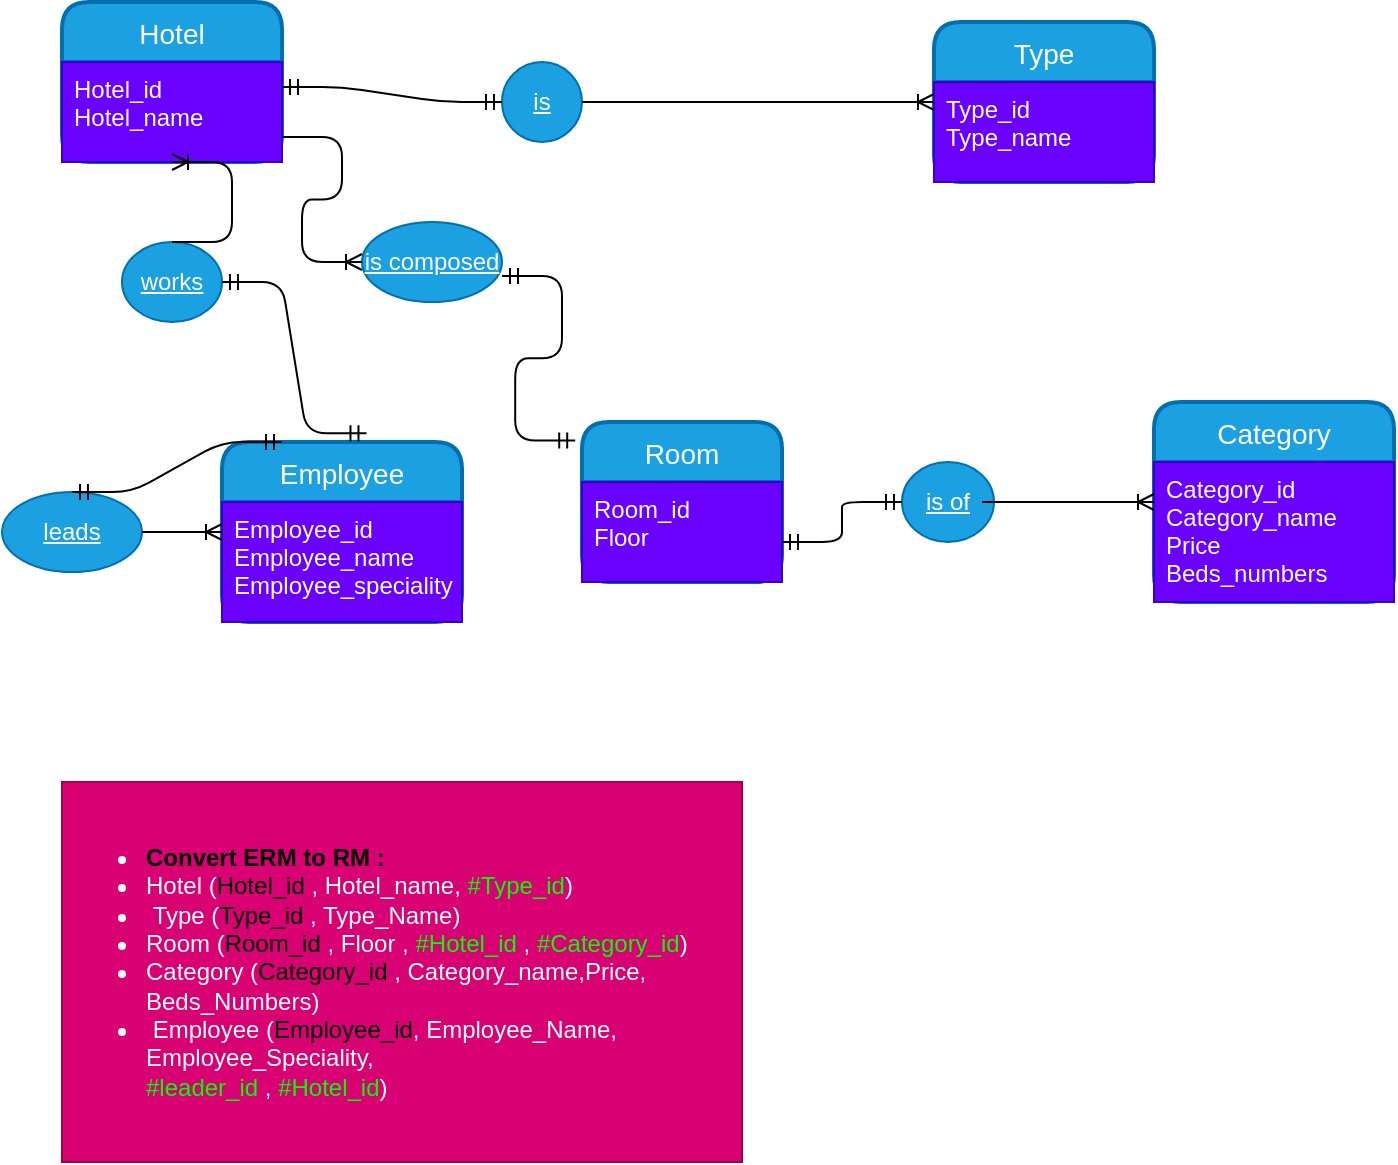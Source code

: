 <mxfile>
    <diagram id="u54jQunPZAaqVHYOJHoC" name="Page-1">
        <mxGraphModel dx="699" dy="310" grid="1" gridSize="10" guides="1" tooltips="1" connect="1" arrows="1" fold="1" page="1" pageScale="1" pageWidth="827" pageHeight="1169" math="0" shadow="0">
            <root>
                <mxCell id="0"/>
                <mxCell id="1" parent="0"/>
                <mxCell id="2" value="Hotel" style="swimlane;childLayout=stackLayout;horizontal=1;startSize=30;horizontalStack=0;rounded=1;fontSize=14;fontStyle=0;strokeWidth=2;resizeParent=0;resizeLast=1;shadow=0;dashed=0;align=center;fillColor=#1ba1e2;fontColor=#ffffff;strokeColor=#006EAF;resizeWidth=1;resizeHeight=1;" vertex="1" parent="1">
                    <mxGeometry x="50" y="30" width="110" height="80" as="geometry"/>
                </mxCell>
                <mxCell id="3" value="Hotel_id&#10;Hotel_name&#10;" style="align=left;strokeColor=#3700CC;fillColor=#6a00ff;spacingLeft=4;fontSize=12;verticalAlign=top;resizable=0;rotatable=0;part=1;fontColor=#ffffff;" vertex="1" parent="2">
                    <mxGeometry y="30" width="110" height="50" as="geometry"/>
                </mxCell>
                <mxCell id="4" value="Employee" style="swimlane;childLayout=stackLayout;horizontal=1;startSize=30;horizontalStack=0;rounded=1;fontSize=14;fontStyle=0;strokeWidth=2;resizeParent=0;resizeLast=1;shadow=0;dashed=0;align=center;fillColor=#1ba1e2;fontColor=#ffffff;strokeColor=#006EAF;resizeWidth=1;resizeHeight=1;" vertex="1" parent="1">
                    <mxGeometry x="130" y="250" width="120" height="90" as="geometry"/>
                </mxCell>
                <mxCell id="5" value="Employee_id&#10;Employee_name&#10;Employee_speciality" style="align=left;strokeColor=#3700CC;fillColor=#6a00ff;spacingLeft=4;fontSize=12;verticalAlign=top;resizable=0;rotatable=0;part=1;fontColor=#ffffff;" vertex="1" parent="4">
                    <mxGeometry y="30" width="120" height="60" as="geometry"/>
                </mxCell>
                <mxCell id="6" value="Type" style="swimlane;childLayout=stackLayout;horizontal=1;startSize=30;horizontalStack=0;rounded=1;fontSize=14;fontStyle=0;strokeWidth=2;resizeParent=0;resizeLast=1;shadow=0;dashed=0;align=center;fillColor=#1ba1e2;fontColor=#ffffff;strokeColor=#006EAF;resizeWidth=1;resizeHeight=1;" vertex="1" parent="1">
                    <mxGeometry x="486" y="40" width="110" height="80" as="geometry"/>
                </mxCell>
                <mxCell id="7" value="Type_id&#10;Type_name" style="align=left;strokeColor=#3700CC;fillColor=#6a00ff;spacingLeft=4;fontSize=12;verticalAlign=top;resizable=0;rotatable=0;part=1;fontColor=#ffffff;" vertex="1" parent="6">
                    <mxGeometry y="30" width="110" height="50" as="geometry"/>
                </mxCell>
                <mxCell id="8" value="Room" style="swimlane;childLayout=stackLayout;horizontal=1;startSize=30;horizontalStack=0;rounded=1;fontSize=14;fontStyle=0;strokeWidth=2;resizeParent=0;resizeLast=1;shadow=0;dashed=0;align=center;fillColor=#1ba1e2;fontColor=#ffffff;strokeColor=#006EAF;resizeWidth=1;resizeHeight=1;" vertex="1" parent="1">
                    <mxGeometry x="310" y="240" width="100" height="80" as="geometry"/>
                </mxCell>
                <mxCell id="9" value="Room_id&#10;Floor" style="align=left;strokeColor=#3700CC;fillColor=#6a00ff;spacingLeft=4;fontSize=12;verticalAlign=top;resizable=0;rotatable=0;part=1;fontColor=#ffffff;" vertex="1" parent="8">
                    <mxGeometry y="30" width="100" height="50" as="geometry"/>
                </mxCell>
                <mxCell id="10" value="Category" style="swimlane;childLayout=stackLayout;horizontal=1;startSize=30;horizontalStack=0;rounded=1;fontSize=14;fontStyle=0;strokeWidth=2;resizeParent=0;resizeLast=1;shadow=0;dashed=0;align=center;fillColor=#1ba1e2;fontColor=#ffffff;strokeColor=#006EAF;resizeWidth=1;resizeHeight=1;" vertex="1" parent="1">
                    <mxGeometry x="596" y="230" width="120" height="100" as="geometry"/>
                </mxCell>
                <mxCell id="11" value="Category_id&#10;Category_name&#10;Price&#10;Beds_numbers&#10;&#10;" style="align=left;strokeColor=#3700CC;fillColor=#6a00ff;spacingLeft=4;fontSize=12;verticalAlign=top;resizable=0;rotatable=0;part=1;fontColor=#ffffff;" vertex="1" parent="10">
                    <mxGeometry y="30" width="120" height="70" as="geometry"/>
                </mxCell>
                <mxCell id="12" value="leads" style="ellipse;whiteSpace=wrap;html=1;align=center;fontStyle=4;fillColor=#1ba1e2;fontColor=#ffffff;strokeColor=#006EAF;" vertex="1" parent="1">
                    <mxGeometry x="20" y="275" width="70" height="40" as="geometry"/>
                </mxCell>
                <mxCell id="13" value="is composed" style="ellipse;whiteSpace=wrap;html=1;align=center;fontStyle=4;fillColor=#1ba1e2;fontColor=#ffffff;strokeColor=#006EAF;" vertex="1" parent="1">
                    <mxGeometry x="200" y="140" width="70" height="40" as="geometry"/>
                </mxCell>
                <mxCell id="14" value="works" style="ellipse;whiteSpace=wrap;html=1;align=center;fontStyle=4;fillColor=#1ba1e2;fontColor=#ffffff;strokeColor=#006EAF;" vertex="1" parent="1">
                    <mxGeometry x="80" y="150" width="50" height="40" as="geometry"/>
                </mxCell>
                <mxCell id="15" value="is of" style="ellipse;whiteSpace=wrap;html=1;align=center;fontStyle=4;fillColor=#1ba1e2;fontColor=#ffffff;strokeColor=#006EAF;" vertex="1" parent="1">
                    <mxGeometry x="470" y="260" width="46" height="40" as="geometry"/>
                </mxCell>
                <mxCell id="16" value="is" style="ellipse;whiteSpace=wrap;html=1;align=center;fontStyle=4;fillColor=#1ba1e2;fontColor=#ffffff;strokeColor=#006EAF;" vertex="1" parent="1">
                    <mxGeometry x="270" y="60" width="40" height="40" as="geometry"/>
                </mxCell>
                <mxCell id="37" value="" style="edgeStyle=entityRelationEdgeStyle;fontSize=12;html=1;endArrow=ERmandOne;startArrow=ERmandOne;exitX=1;exitY=0.25;exitDx=0;exitDy=0;entryX=0;entryY=0.5;entryDx=0;entryDy=0;" edge="1" parent="1" source="3" target="16">
                    <mxGeometry width="100" height="100" relative="1" as="geometry">
                        <mxPoint x="200" y="230" as="sourcePoint"/>
                        <mxPoint x="300" y="130" as="targetPoint"/>
                    </mxGeometry>
                </mxCell>
                <mxCell id="38" value="" style="edgeStyle=entityRelationEdgeStyle;fontSize=12;html=1;endArrow=ERoneToMany;exitX=1;exitY=0.5;exitDx=0;exitDy=0;entryX=0;entryY=0.5;entryDx=0;entryDy=0;" edge="1" parent="1" source="16" target="6">
                    <mxGeometry width="100" height="100" relative="1" as="geometry">
                        <mxPoint x="320" y="80" as="sourcePoint"/>
                        <mxPoint x="300" y="130" as="targetPoint"/>
                    </mxGeometry>
                </mxCell>
                <mxCell id="39" value="" style="edgeStyle=entityRelationEdgeStyle;fontSize=12;html=1;endArrow=ERoneToMany;exitX=1;exitY=0.5;exitDx=0;exitDy=0;entryX=0;entryY=0.25;entryDx=0;entryDy=0;" edge="1" parent="1" source="12" target="5">
                    <mxGeometry width="100" height="100" relative="1" as="geometry">
                        <mxPoint x="110" y="300" as="sourcePoint"/>
                        <mxPoint x="210" y="200" as="targetPoint"/>
                    </mxGeometry>
                </mxCell>
                <mxCell id="40" value="" style="edgeStyle=entityRelationEdgeStyle;fontSize=12;html=1;endArrow=ERmandOne;startArrow=ERmandOne;exitX=0.5;exitY=0;exitDx=0;exitDy=0;entryX=0.25;entryY=0;entryDx=0;entryDy=0;" edge="1" parent="1" source="12" target="4">
                    <mxGeometry width="100" height="100" relative="1" as="geometry">
                        <mxPoint x="110" y="300" as="sourcePoint"/>
                        <mxPoint x="210" y="200" as="targetPoint"/>
                    </mxGeometry>
                </mxCell>
                <mxCell id="41" value="" style="edgeStyle=entityRelationEdgeStyle;fontSize=12;html=1;endArrow=ERmandOne;startArrow=ERmandOne;entryX=1;entryY=0.5;entryDx=0;entryDy=0;exitX=0.602;exitY=-0.048;exitDx=0;exitDy=0;exitPerimeter=0;" edge="1" parent="1" source="4" target="14">
                    <mxGeometry width="100" height="100" relative="1" as="geometry">
                        <mxPoint x="110" y="300" as="sourcePoint"/>
                        <mxPoint x="140" y="190" as="targetPoint"/>
                    </mxGeometry>
                </mxCell>
                <mxCell id="42" value="" style="edgeStyle=entityRelationEdgeStyle;fontSize=12;html=1;endArrow=ERoneToMany;exitX=0.5;exitY=0;exitDx=0;exitDy=0;entryX=0.5;entryY=1;entryDx=0;entryDy=0;" edge="1" parent="1" source="14" target="2">
                    <mxGeometry width="100" height="100" relative="1" as="geometry">
                        <mxPoint x="110" y="300" as="sourcePoint"/>
                        <mxPoint x="210" y="200" as="targetPoint"/>
                    </mxGeometry>
                </mxCell>
                <mxCell id="43" value="" style="edgeStyle=entityRelationEdgeStyle;fontSize=12;html=1;endArrow=ERoneToMany;exitX=1;exitY=0.75;exitDx=0;exitDy=0;entryX=0;entryY=0.5;entryDx=0;entryDy=0;" edge="1" parent="1" source="3" target="13">
                    <mxGeometry width="100" height="100" relative="1" as="geometry">
                        <mxPoint x="110" y="300" as="sourcePoint"/>
                        <mxPoint x="220" y="100" as="targetPoint"/>
                    </mxGeometry>
                </mxCell>
                <mxCell id="44" value="" style="edgeStyle=entityRelationEdgeStyle;fontSize=12;html=1;endArrow=ERmandOne;startArrow=ERmandOne;entryX=-0.034;entryY=0.116;entryDx=0;entryDy=0;entryPerimeter=0;" edge="1" parent="1" target="8">
                    <mxGeometry width="100" height="100" relative="1" as="geometry">
                        <mxPoint x="270" y="167" as="sourcePoint"/>
                        <mxPoint x="210" y="200" as="targetPoint"/>
                    </mxGeometry>
                </mxCell>
                <mxCell id="45" value="" style="edgeStyle=entityRelationEdgeStyle;fontSize=12;html=1;endArrow=ERmandOne;startArrow=ERmandOne;entryX=0;entryY=0.5;entryDx=0;entryDy=0;" edge="1" parent="1" target="15">
                    <mxGeometry width="100" height="100" relative="1" as="geometry">
                        <mxPoint x="410" y="300" as="sourcePoint"/>
                        <mxPoint x="510" y="200" as="targetPoint"/>
                    </mxGeometry>
                </mxCell>
                <mxCell id="46" value="" style="edgeStyle=entityRelationEdgeStyle;fontSize=12;html=1;endArrow=ERoneToMany;entryX=0;entryY=0.5;entryDx=0;entryDy=0;" edge="1" parent="1" target="10">
                    <mxGeometry width="100" height="100" relative="1" as="geometry">
                        <mxPoint x="510" y="280" as="sourcePoint"/>
                        <mxPoint x="510" y="200" as="targetPoint"/>
                    </mxGeometry>
                </mxCell>
                <mxCell id="47" value="&lt;ul&gt;&lt;li&gt;&lt;b&gt;&lt;font color=&quot;#000000&quot;&gt;Convert ERM to RM :&lt;/font&gt;&lt;/b&gt;&lt;/li&gt;&lt;li&gt;Hotel (&lt;font color=&quot;#000000&quot;&gt;Hotel_id&lt;/font&gt; , Hotel_name, &lt;font color=&quot;#00ff00&quot;&gt;#Type_id&lt;/font&gt;)&lt;/li&gt;&lt;li&gt;&amp;nbsp;Type (&lt;font color=&quot;#000000&quot;&gt;Type_id&lt;/font&gt; , Type_Name)&lt;br&gt;&lt;/li&gt;&lt;li&gt;Room (&lt;font color=&quot;#000000&quot;&gt;Room_id&lt;/font&gt;&lt;font color=&quot;#000099&quot;&gt; &lt;/font&gt;, Floor , &lt;font color=&quot;#00ff00&quot;&gt;#Hotel_id&lt;/font&gt; ,&lt;font color=&quot;#00ff00&quot;&gt; #Category_id&lt;/font&gt;)&lt;br&gt;&lt;/li&gt;&lt;li&gt;Category (&lt;font color=&quot;#000000&quot;&gt;Category_id&lt;/font&gt; , Category_name,Price, Beds_Numbers)&lt;/li&gt;&lt;li&gt;&amp;nbsp;Employee (&lt;font color=&quot;#000000&quot;&gt;Employee_id&lt;/font&gt;, Employee_Name, Employee_Speciality,&lt;br&gt;&lt;font color=&quot;#00ff00&quot;&gt;#leader_id &lt;/font&gt;, &lt;font color=&quot;#00ff00&quot;&gt;#Hotel_id&lt;/font&gt;)&lt;/li&gt;&lt;/ul&gt;" style="text;html=1;strokeColor=#A50040;fillColor=#d80073;align=left;verticalAlign=middle;whiteSpace=wrap;rounded=0;fontColor=#ffffff;" vertex="1" parent="1">
                    <mxGeometry x="50" y="420" width="340" height="190" as="geometry"/>
                </mxCell>
            </root>
        </mxGraphModel>
    </diagram>
</mxfile>
